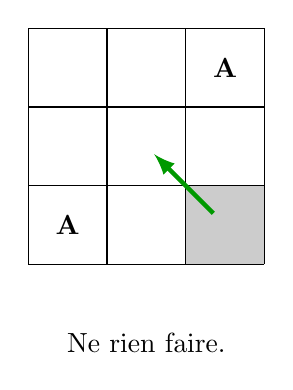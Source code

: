 \begin{tikzpicture}

\fill[black!20] (2,0) rectangle ++(1,1);
\draw (0,0) grid ++(3,3);

% FlÃ¨ches
\tikzstyle{arrow} = [->,>=latex,ultra thick,shorten >=4pt,shorten <=6pt,green!60!black];

\node at (0.5,0.5) {\bf A};
\node at (2.5,2.5) {\bf A};

\draw[arrow] (2.5,0.5)--++(-1,1);

\node at (1.5,-1) {Ne rien faire.};

\end{tikzpicture}